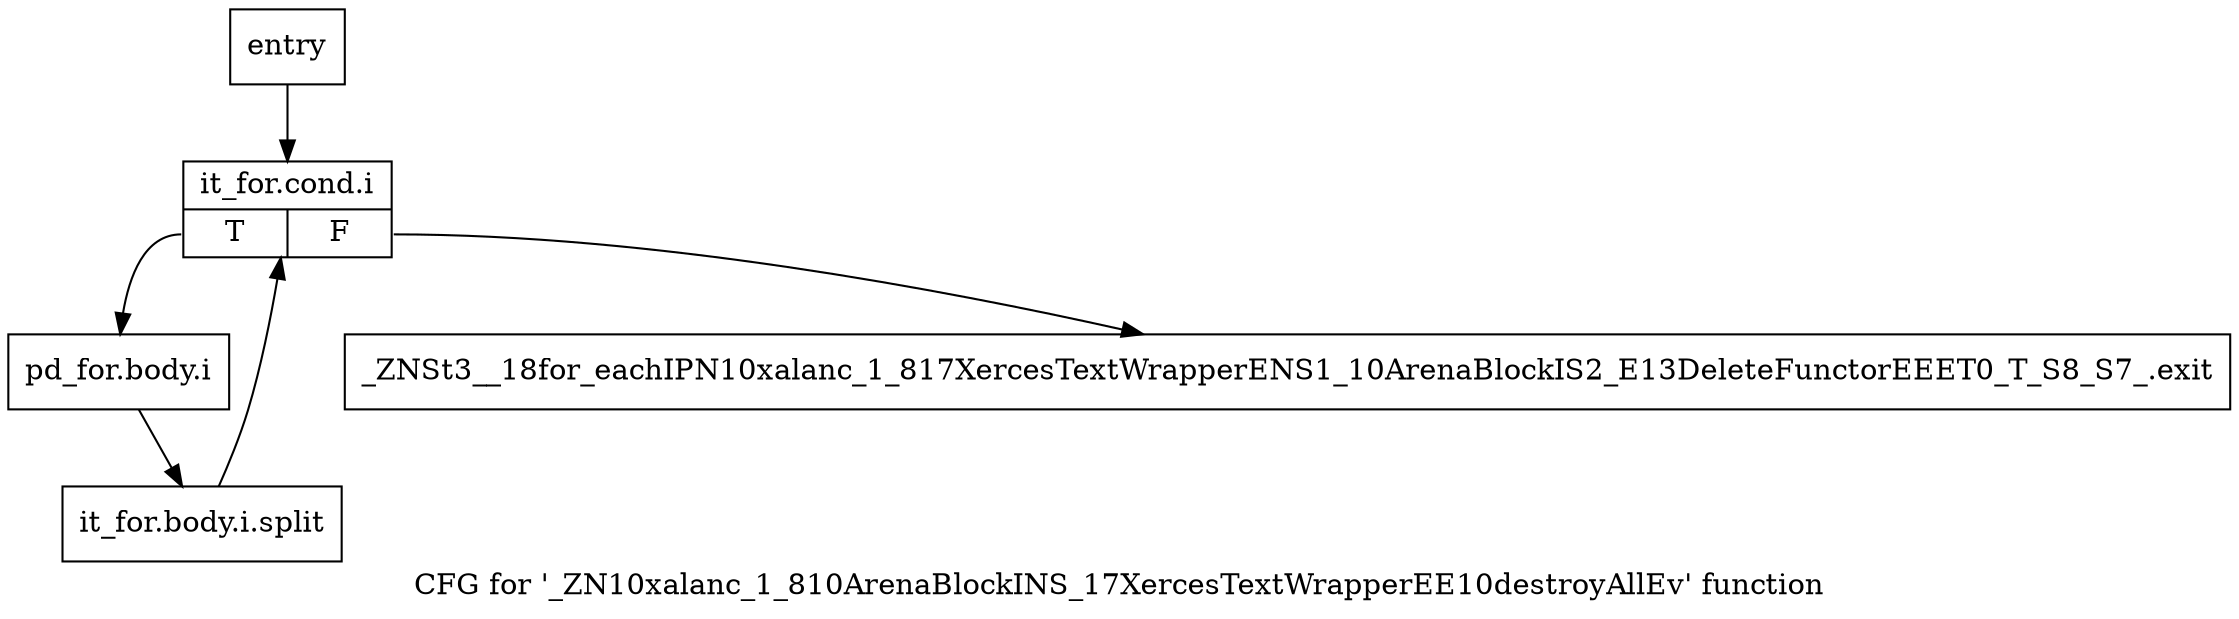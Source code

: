 digraph "CFG for '_ZN10xalanc_1_810ArenaBlockINS_17XercesTextWrapperEE10destroyAllEv' function" {
	label="CFG for '_ZN10xalanc_1_810ArenaBlockINS_17XercesTextWrapperEE10destroyAllEv' function";

	Node0x96392c0 [shape=record,label="{entry}"];
	Node0x96392c0 -> Node0x9639310;
	Node0x9639310 [shape=record,label="{it_for.cond.i|{<s0>T|<s1>F}}"];
	Node0x9639310:s0 -> Node0x9639360;
	Node0x9639310:s1 -> Node0x96393b0;
	Node0x9639360 [shape=record,label="{pd_for.body.i}"];
	Node0x9639360 -> Node0xcd25450;
	Node0xcd25450 [shape=record,label="{it_for.body.i.split}"];
	Node0xcd25450 -> Node0x9639310;
	Node0x96393b0 [shape=record,label="{_ZNSt3__18for_eachIPN10xalanc_1_817XercesTextWrapperENS1_10ArenaBlockIS2_E13DeleteFunctorEEET0_T_S8_S7_.exit}"];
}
